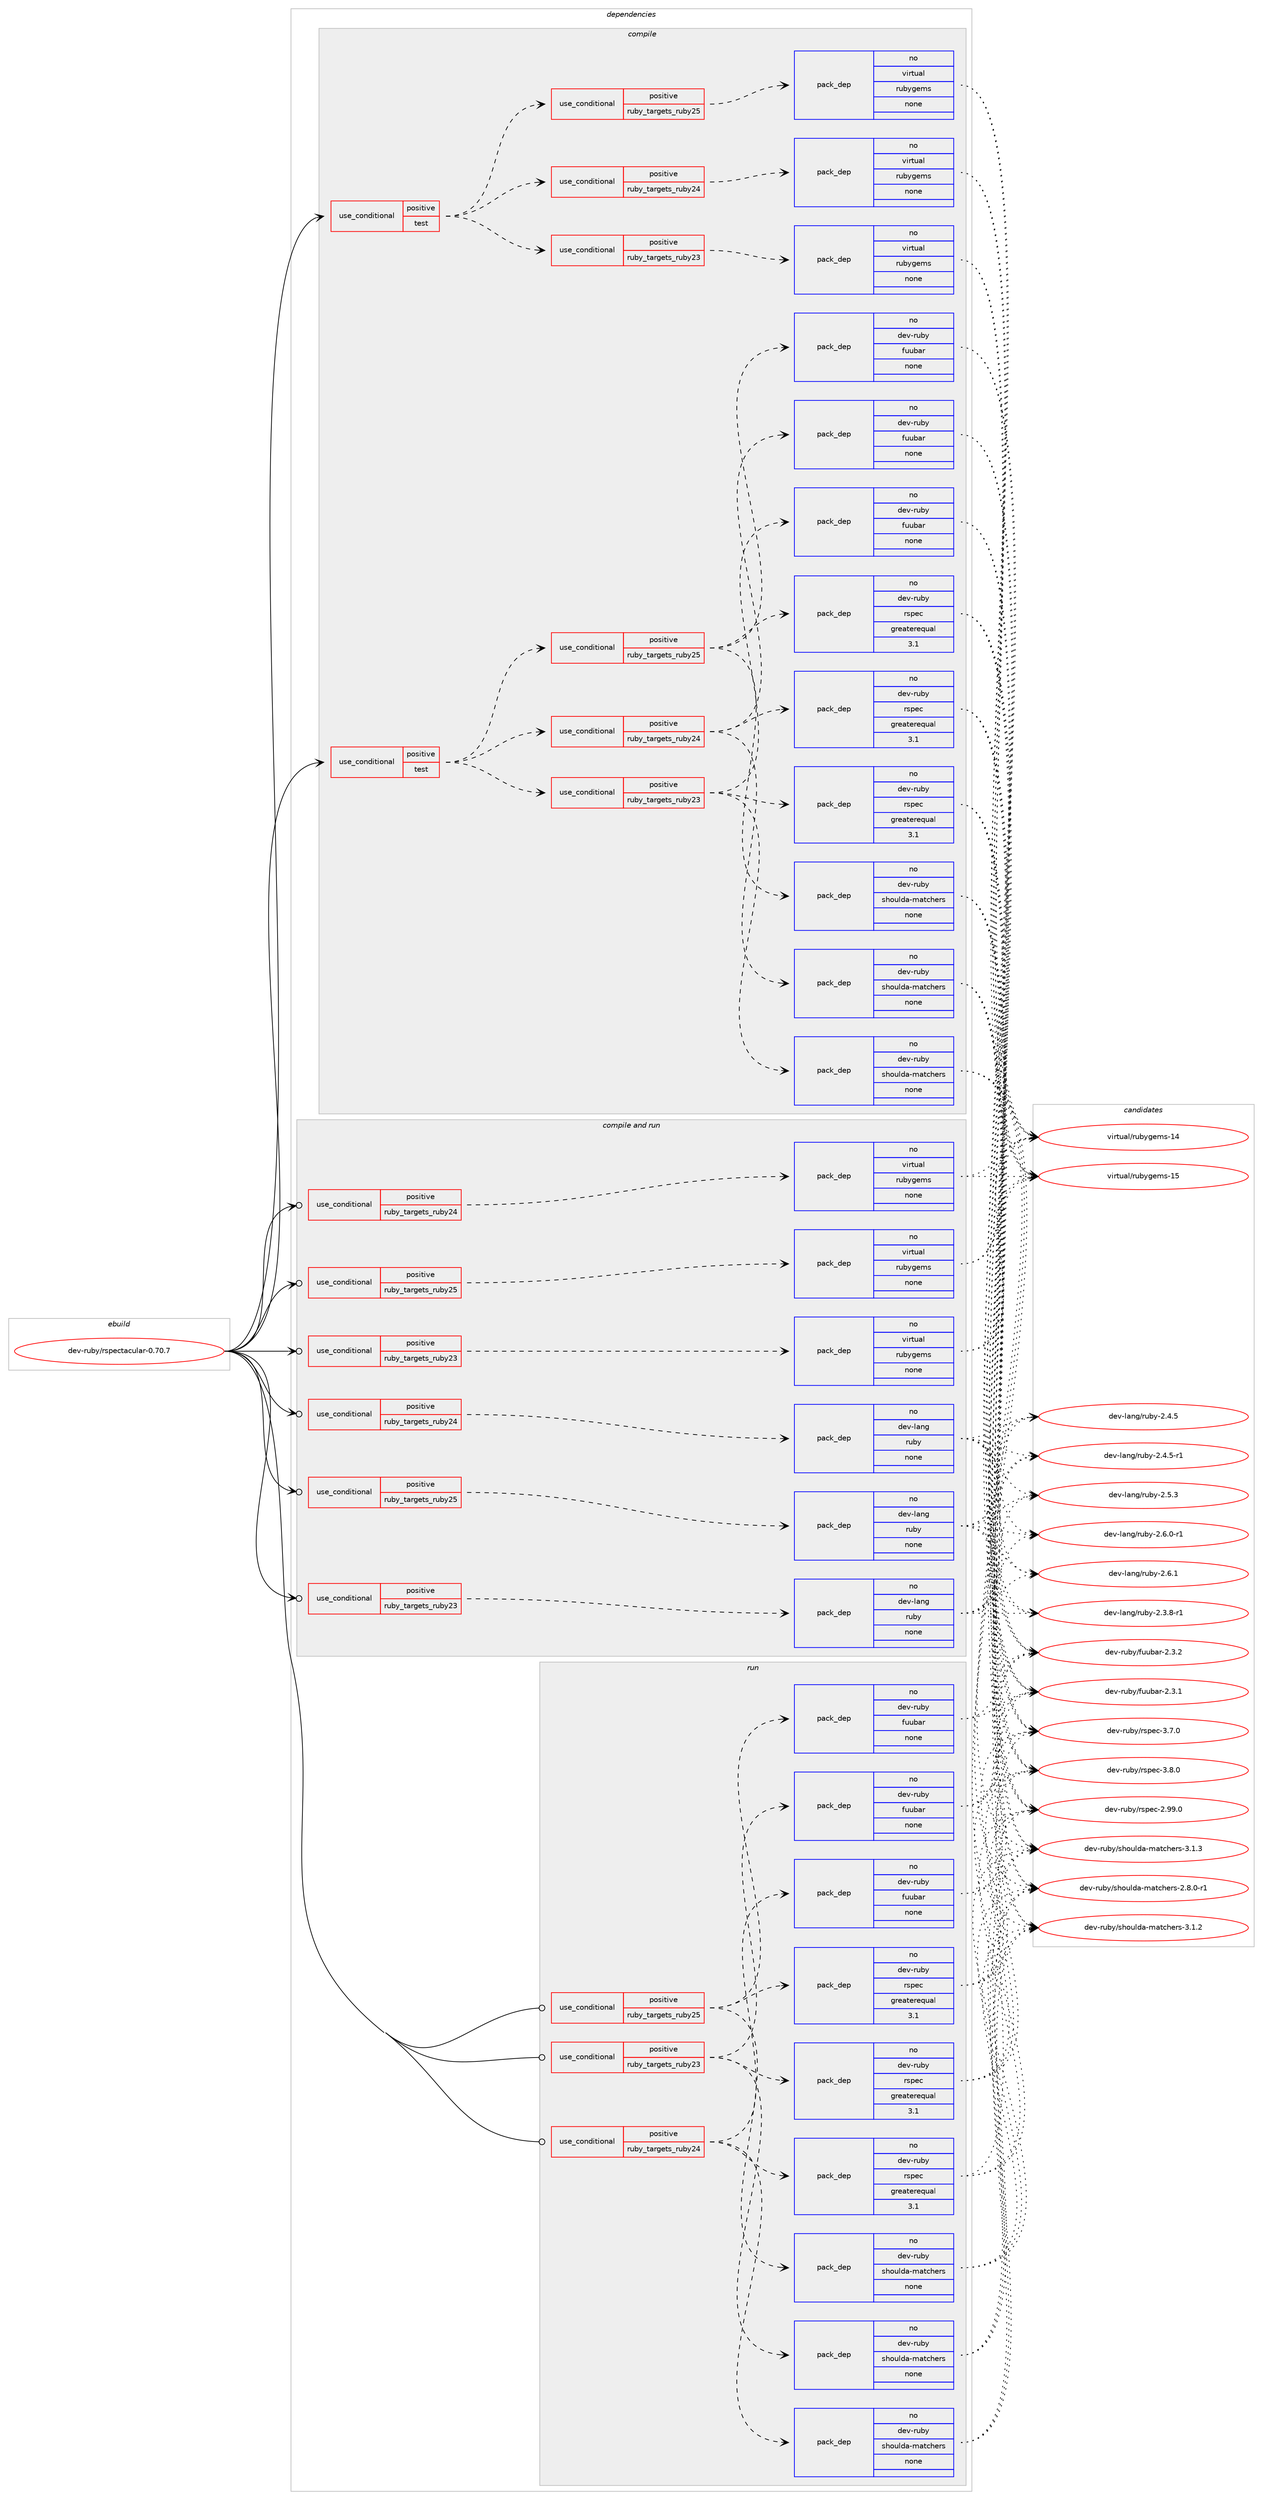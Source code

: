 digraph prolog {

# *************
# Graph options
# *************

newrank=true;
concentrate=true;
compound=true;
graph [rankdir=LR,fontname=Helvetica,fontsize=10,ranksep=1.5];#, ranksep=2.5, nodesep=0.2];
edge  [arrowhead=vee];
node  [fontname=Helvetica,fontsize=10];

# **********
# The ebuild
# **********

subgraph cluster_leftcol {
color=gray;
rank=same;
label=<<i>ebuild</i>>;
id [label="dev-ruby/rspectacular-0.70.7", color=red, width=4, href="../dev-ruby/rspectacular-0.70.7.svg"];
}

# ****************
# The dependencies
# ****************

subgraph cluster_midcol {
color=gray;
label=<<i>dependencies</i>>;
subgraph cluster_compile {
fillcolor="#eeeeee";
style=filled;
label=<<i>compile</i>>;
subgraph cond414594 {
dependency1521777 [label=<<TABLE BORDER="0" CELLBORDER="1" CELLSPACING="0" CELLPADDING="4"><TR><TD ROWSPAN="3" CELLPADDING="10">use_conditional</TD></TR><TR><TD>positive</TD></TR><TR><TD>test</TD></TR></TABLE>>, shape=none, color=red];
subgraph cond414595 {
dependency1521778 [label=<<TABLE BORDER="0" CELLBORDER="1" CELLSPACING="0" CELLPADDING="4"><TR><TD ROWSPAN="3" CELLPADDING="10">use_conditional</TD></TR><TR><TD>positive</TD></TR><TR><TD>ruby_targets_ruby23</TD></TR></TABLE>>, shape=none, color=red];
subgraph pack1083677 {
dependency1521779 [label=<<TABLE BORDER="0" CELLBORDER="1" CELLSPACING="0" CELLPADDING="4" WIDTH="220"><TR><TD ROWSPAN="6" CELLPADDING="30">pack_dep</TD></TR><TR><TD WIDTH="110">no</TD></TR><TR><TD>dev-ruby</TD></TR><TR><TD>rspec</TD></TR><TR><TD>greaterequal</TD></TR><TR><TD>3.1</TD></TR></TABLE>>, shape=none, color=blue];
}
dependency1521778:e -> dependency1521779:w [weight=20,style="dashed",arrowhead="vee"];
subgraph pack1083678 {
dependency1521780 [label=<<TABLE BORDER="0" CELLBORDER="1" CELLSPACING="0" CELLPADDING="4" WIDTH="220"><TR><TD ROWSPAN="6" CELLPADDING="30">pack_dep</TD></TR><TR><TD WIDTH="110">no</TD></TR><TR><TD>dev-ruby</TD></TR><TR><TD>fuubar</TD></TR><TR><TD>none</TD></TR><TR><TD></TD></TR></TABLE>>, shape=none, color=blue];
}
dependency1521778:e -> dependency1521780:w [weight=20,style="dashed",arrowhead="vee"];
subgraph pack1083679 {
dependency1521781 [label=<<TABLE BORDER="0" CELLBORDER="1" CELLSPACING="0" CELLPADDING="4" WIDTH="220"><TR><TD ROWSPAN="6" CELLPADDING="30">pack_dep</TD></TR><TR><TD WIDTH="110">no</TD></TR><TR><TD>dev-ruby</TD></TR><TR><TD>shoulda-matchers</TD></TR><TR><TD>none</TD></TR><TR><TD></TD></TR></TABLE>>, shape=none, color=blue];
}
dependency1521778:e -> dependency1521781:w [weight=20,style="dashed",arrowhead="vee"];
}
dependency1521777:e -> dependency1521778:w [weight=20,style="dashed",arrowhead="vee"];
subgraph cond414596 {
dependency1521782 [label=<<TABLE BORDER="0" CELLBORDER="1" CELLSPACING="0" CELLPADDING="4"><TR><TD ROWSPAN="3" CELLPADDING="10">use_conditional</TD></TR><TR><TD>positive</TD></TR><TR><TD>ruby_targets_ruby24</TD></TR></TABLE>>, shape=none, color=red];
subgraph pack1083680 {
dependency1521783 [label=<<TABLE BORDER="0" CELLBORDER="1" CELLSPACING="0" CELLPADDING="4" WIDTH="220"><TR><TD ROWSPAN="6" CELLPADDING="30">pack_dep</TD></TR><TR><TD WIDTH="110">no</TD></TR><TR><TD>dev-ruby</TD></TR><TR><TD>rspec</TD></TR><TR><TD>greaterequal</TD></TR><TR><TD>3.1</TD></TR></TABLE>>, shape=none, color=blue];
}
dependency1521782:e -> dependency1521783:w [weight=20,style="dashed",arrowhead="vee"];
subgraph pack1083681 {
dependency1521784 [label=<<TABLE BORDER="0" CELLBORDER="1" CELLSPACING="0" CELLPADDING="4" WIDTH="220"><TR><TD ROWSPAN="6" CELLPADDING="30">pack_dep</TD></TR><TR><TD WIDTH="110">no</TD></TR><TR><TD>dev-ruby</TD></TR><TR><TD>fuubar</TD></TR><TR><TD>none</TD></TR><TR><TD></TD></TR></TABLE>>, shape=none, color=blue];
}
dependency1521782:e -> dependency1521784:w [weight=20,style="dashed",arrowhead="vee"];
subgraph pack1083682 {
dependency1521785 [label=<<TABLE BORDER="0" CELLBORDER="1" CELLSPACING="0" CELLPADDING="4" WIDTH="220"><TR><TD ROWSPAN="6" CELLPADDING="30">pack_dep</TD></TR><TR><TD WIDTH="110">no</TD></TR><TR><TD>dev-ruby</TD></TR><TR><TD>shoulda-matchers</TD></TR><TR><TD>none</TD></TR><TR><TD></TD></TR></TABLE>>, shape=none, color=blue];
}
dependency1521782:e -> dependency1521785:w [weight=20,style="dashed",arrowhead="vee"];
}
dependency1521777:e -> dependency1521782:w [weight=20,style="dashed",arrowhead="vee"];
subgraph cond414597 {
dependency1521786 [label=<<TABLE BORDER="0" CELLBORDER="1" CELLSPACING="0" CELLPADDING="4"><TR><TD ROWSPAN="3" CELLPADDING="10">use_conditional</TD></TR><TR><TD>positive</TD></TR><TR><TD>ruby_targets_ruby25</TD></TR></TABLE>>, shape=none, color=red];
subgraph pack1083683 {
dependency1521787 [label=<<TABLE BORDER="0" CELLBORDER="1" CELLSPACING="0" CELLPADDING="4" WIDTH="220"><TR><TD ROWSPAN="6" CELLPADDING="30">pack_dep</TD></TR><TR><TD WIDTH="110">no</TD></TR><TR><TD>dev-ruby</TD></TR><TR><TD>rspec</TD></TR><TR><TD>greaterequal</TD></TR><TR><TD>3.1</TD></TR></TABLE>>, shape=none, color=blue];
}
dependency1521786:e -> dependency1521787:w [weight=20,style="dashed",arrowhead="vee"];
subgraph pack1083684 {
dependency1521788 [label=<<TABLE BORDER="0" CELLBORDER="1" CELLSPACING="0" CELLPADDING="4" WIDTH="220"><TR><TD ROWSPAN="6" CELLPADDING="30">pack_dep</TD></TR><TR><TD WIDTH="110">no</TD></TR><TR><TD>dev-ruby</TD></TR><TR><TD>fuubar</TD></TR><TR><TD>none</TD></TR><TR><TD></TD></TR></TABLE>>, shape=none, color=blue];
}
dependency1521786:e -> dependency1521788:w [weight=20,style="dashed",arrowhead="vee"];
subgraph pack1083685 {
dependency1521789 [label=<<TABLE BORDER="0" CELLBORDER="1" CELLSPACING="0" CELLPADDING="4" WIDTH="220"><TR><TD ROWSPAN="6" CELLPADDING="30">pack_dep</TD></TR><TR><TD WIDTH="110">no</TD></TR><TR><TD>dev-ruby</TD></TR><TR><TD>shoulda-matchers</TD></TR><TR><TD>none</TD></TR><TR><TD></TD></TR></TABLE>>, shape=none, color=blue];
}
dependency1521786:e -> dependency1521789:w [weight=20,style="dashed",arrowhead="vee"];
}
dependency1521777:e -> dependency1521786:w [weight=20,style="dashed",arrowhead="vee"];
}
id:e -> dependency1521777:w [weight=20,style="solid",arrowhead="vee"];
subgraph cond414598 {
dependency1521790 [label=<<TABLE BORDER="0" CELLBORDER="1" CELLSPACING="0" CELLPADDING="4"><TR><TD ROWSPAN="3" CELLPADDING="10">use_conditional</TD></TR><TR><TD>positive</TD></TR><TR><TD>test</TD></TR></TABLE>>, shape=none, color=red];
subgraph cond414599 {
dependency1521791 [label=<<TABLE BORDER="0" CELLBORDER="1" CELLSPACING="0" CELLPADDING="4"><TR><TD ROWSPAN="3" CELLPADDING="10">use_conditional</TD></TR><TR><TD>positive</TD></TR><TR><TD>ruby_targets_ruby23</TD></TR></TABLE>>, shape=none, color=red];
subgraph pack1083686 {
dependency1521792 [label=<<TABLE BORDER="0" CELLBORDER="1" CELLSPACING="0" CELLPADDING="4" WIDTH="220"><TR><TD ROWSPAN="6" CELLPADDING="30">pack_dep</TD></TR><TR><TD WIDTH="110">no</TD></TR><TR><TD>virtual</TD></TR><TR><TD>rubygems</TD></TR><TR><TD>none</TD></TR><TR><TD></TD></TR></TABLE>>, shape=none, color=blue];
}
dependency1521791:e -> dependency1521792:w [weight=20,style="dashed",arrowhead="vee"];
}
dependency1521790:e -> dependency1521791:w [weight=20,style="dashed",arrowhead="vee"];
subgraph cond414600 {
dependency1521793 [label=<<TABLE BORDER="0" CELLBORDER="1" CELLSPACING="0" CELLPADDING="4"><TR><TD ROWSPAN="3" CELLPADDING="10">use_conditional</TD></TR><TR><TD>positive</TD></TR><TR><TD>ruby_targets_ruby24</TD></TR></TABLE>>, shape=none, color=red];
subgraph pack1083687 {
dependency1521794 [label=<<TABLE BORDER="0" CELLBORDER="1" CELLSPACING="0" CELLPADDING="4" WIDTH="220"><TR><TD ROWSPAN="6" CELLPADDING="30">pack_dep</TD></TR><TR><TD WIDTH="110">no</TD></TR><TR><TD>virtual</TD></TR><TR><TD>rubygems</TD></TR><TR><TD>none</TD></TR><TR><TD></TD></TR></TABLE>>, shape=none, color=blue];
}
dependency1521793:e -> dependency1521794:w [weight=20,style="dashed",arrowhead="vee"];
}
dependency1521790:e -> dependency1521793:w [weight=20,style="dashed",arrowhead="vee"];
subgraph cond414601 {
dependency1521795 [label=<<TABLE BORDER="0" CELLBORDER="1" CELLSPACING="0" CELLPADDING="4"><TR><TD ROWSPAN="3" CELLPADDING="10">use_conditional</TD></TR><TR><TD>positive</TD></TR><TR><TD>ruby_targets_ruby25</TD></TR></TABLE>>, shape=none, color=red];
subgraph pack1083688 {
dependency1521796 [label=<<TABLE BORDER="0" CELLBORDER="1" CELLSPACING="0" CELLPADDING="4" WIDTH="220"><TR><TD ROWSPAN="6" CELLPADDING="30">pack_dep</TD></TR><TR><TD WIDTH="110">no</TD></TR><TR><TD>virtual</TD></TR><TR><TD>rubygems</TD></TR><TR><TD>none</TD></TR><TR><TD></TD></TR></TABLE>>, shape=none, color=blue];
}
dependency1521795:e -> dependency1521796:w [weight=20,style="dashed",arrowhead="vee"];
}
dependency1521790:e -> dependency1521795:w [weight=20,style="dashed",arrowhead="vee"];
}
id:e -> dependency1521790:w [weight=20,style="solid",arrowhead="vee"];
}
subgraph cluster_compileandrun {
fillcolor="#eeeeee";
style=filled;
label=<<i>compile and run</i>>;
subgraph cond414602 {
dependency1521797 [label=<<TABLE BORDER="0" CELLBORDER="1" CELLSPACING="0" CELLPADDING="4"><TR><TD ROWSPAN="3" CELLPADDING="10">use_conditional</TD></TR><TR><TD>positive</TD></TR><TR><TD>ruby_targets_ruby23</TD></TR></TABLE>>, shape=none, color=red];
subgraph pack1083689 {
dependency1521798 [label=<<TABLE BORDER="0" CELLBORDER="1" CELLSPACING="0" CELLPADDING="4" WIDTH="220"><TR><TD ROWSPAN="6" CELLPADDING="30">pack_dep</TD></TR><TR><TD WIDTH="110">no</TD></TR><TR><TD>dev-lang</TD></TR><TR><TD>ruby</TD></TR><TR><TD>none</TD></TR><TR><TD></TD></TR></TABLE>>, shape=none, color=blue];
}
dependency1521797:e -> dependency1521798:w [weight=20,style="dashed",arrowhead="vee"];
}
id:e -> dependency1521797:w [weight=20,style="solid",arrowhead="odotvee"];
subgraph cond414603 {
dependency1521799 [label=<<TABLE BORDER="0" CELLBORDER="1" CELLSPACING="0" CELLPADDING="4"><TR><TD ROWSPAN="3" CELLPADDING="10">use_conditional</TD></TR><TR><TD>positive</TD></TR><TR><TD>ruby_targets_ruby23</TD></TR></TABLE>>, shape=none, color=red];
subgraph pack1083690 {
dependency1521800 [label=<<TABLE BORDER="0" CELLBORDER="1" CELLSPACING="0" CELLPADDING="4" WIDTH="220"><TR><TD ROWSPAN="6" CELLPADDING="30">pack_dep</TD></TR><TR><TD WIDTH="110">no</TD></TR><TR><TD>virtual</TD></TR><TR><TD>rubygems</TD></TR><TR><TD>none</TD></TR><TR><TD></TD></TR></TABLE>>, shape=none, color=blue];
}
dependency1521799:e -> dependency1521800:w [weight=20,style="dashed",arrowhead="vee"];
}
id:e -> dependency1521799:w [weight=20,style="solid",arrowhead="odotvee"];
subgraph cond414604 {
dependency1521801 [label=<<TABLE BORDER="0" CELLBORDER="1" CELLSPACING="0" CELLPADDING="4"><TR><TD ROWSPAN="3" CELLPADDING="10">use_conditional</TD></TR><TR><TD>positive</TD></TR><TR><TD>ruby_targets_ruby24</TD></TR></TABLE>>, shape=none, color=red];
subgraph pack1083691 {
dependency1521802 [label=<<TABLE BORDER="0" CELLBORDER="1" CELLSPACING="0" CELLPADDING="4" WIDTH="220"><TR><TD ROWSPAN="6" CELLPADDING="30">pack_dep</TD></TR><TR><TD WIDTH="110">no</TD></TR><TR><TD>dev-lang</TD></TR><TR><TD>ruby</TD></TR><TR><TD>none</TD></TR><TR><TD></TD></TR></TABLE>>, shape=none, color=blue];
}
dependency1521801:e -> dependency1521802:w [weight=20,style="dashed",arrowhead="vee"];
}
id:e -> dependency1521801:w [weight=20,style="solid",arrowhead="odotvee"];
subgraph cond414605 {
dependency1521803 [label=<<TABLE BORDER="0" CELLBORDER="1" CELLSPACING="0" CELLPADDING="4"><TR><TD ROWSPAN="3" CELLPADDING="10">use_conditional</TD></TR><TR><TD>positive</TD></TR><TR><TD>ruby_targets_ruby24</TD></TR></TABLE>>, shape=none, color=red];
subgraph pack1083692 {
dependency1521804 [label=<<TABLE BORDER="0" CELLBORDER="1" CELLSPACING="0" CELLPADDING="4" WIDTH="220"><TR><TD ROWSPAN="6" CELLPADDING="30">pack_dep</TD></TR><TR><TD WIDTH="110">no</TD></TR><TR><TD>virtual</TD></TR><TR><TD>rubygems</TD></TR><TR><TD>none</TD></TR><TR><TD></TD></TR></TABLE>>, shape=none, color=blue];
}
dependency1521803:e -> dependency1521804:w [weight=20,style="dashed",arrowhead="vee"];
}
id:e -> dependency1521803:w [weight=20,style="solid",arrowhead="odotvee"];
subgraph cond414606 {
dependency1521805 [label=<<TABLE BORDER="0" CELLBORDER="1" CELLSPACING="0" CELLPADDING="4"><TR><TD ROWSPAN="3" CELLPADDING="10">use_conditional</TD></TR><TR><TD>positive</TD></TR><TR><TD>ruby_targets_ruby25</TD></TR></TABLE>>, shape=none, color=red];
subgraph pack1083693 {
dependency1521806 [label=<<TABLE BORDER="0" CELLBORDER="1" CELLSPACING="0" CELLPADDING="4" WIDTH="220"><TR><TD ROWSPAN="6" CELLPADDING="30">pack_dep</TD></TR><TR><TD WIDTH="110">no</TD></TR><TR><TD>dev-lang</TD></TR><TR><TD>ruby</TD></TR><TR><TD>none</TD></TR><TR><TD></TD></TR></TABLE>>, shape=none, color=blue];
}
dependency1521805:e -> dependency1521806:w [weight=20,style="dashed",arrowhead="vee"];
}
id:e -> dependency1521805:w [weight=20,style="solid",arrowhead="odotvee"];
subgraph cond414607 {
dependency1521807 [label=<<TABLE BORDER="0" CELLBORDER="1" CELLSPACING="0" CELLPADDING="4"><TR><TD ROWSPAN="3" CELLPADDING="10">use_conditional</TD></TR><TR><TD>positive</TD></TR><TR><TD>ruby_targets_ruby25</TD></TR></TABLE>>, shape=none, color=red];
subgraph pack1083694 {
dependency1521808 [label=<<TABLE BORDER="0" CELLBORDER="1" CELLSPACING="0" CELLPADDING="4" WIDTH="220"><TR><TD ROWSPAN="6" CELLPADDING="30">pack_dep</TD></TR><TR><TD WIDTH="110">no</TD></TR><TR><TD>virtual</TD></TR><TR><TD>rubygems</TD></TR><TR><TD>none</TD></TR><TR><TD></TD></TR></TABLE>>, shape=none, color=blue];
}
dependency1521807:e -> dependency1521808:w [weight=20,style="dashed",arrowhead="vee"];
}
id:e -> dependency1521807:w [weight=20,style="solid",arrowhead="odotvee"];
}
subgraph cluster_run {
fillcolor="#eeeeee";
style=filled;
label=<<i>run</i>>;
subgraph cond414608 {
dependency1521809 [label=<<TABLE BORDER="0" CELLBORDER="1" CELLSPACING="0" CELLPADDING="4"><TR><TD ROWSPAN="3" CELLPADDING="10">use_conditional</TD></TR><TR><TD>positive</TD></TR><TR><TD>ruby_targets_ruby23</TD></TR></TABLE>>, shape=none, color=red];
subgraph pack1083695 {
dependency1521810 [label=<<TABLE BORDER="0" CELLBORDER="1" CELLSPACING="0" CELLPADDING="4" WIDTH="220"><TR><TD ROWSPAN="6" CELLPADDING="30">pack_dep</TD></TR><TR><TD WIDTH="110">no</TD></TR><TR><TD>dev-ruby</TD></TR><TR><TD>rspec</TD></TR><TR><TD>greaterequal</TD></TR><TR><TD>3.1</TD></TR></TABLE>>, shape=none, color=blue];
}
dependency1521809:e -> dependency1521810:w [weight=20,style="dashed",arrowhead="vee"];
subgraph pack1083696 {
dependency1521811 [label=<<TABLE BORDER="0" CELLBORDER="1" CELLSPACING="0" CELLPADDING="4" WIDTH="220"><TR><TD ROWSPAN="6" CELLPADDING="30">pack_dep</TD></TR><TR><TD WIDTH="110">no</TD></TR><TR><TD>dev-ruby</TD></TR><TR><TD>fuubar</TD></TR><TR><TD>none</TD></TR><TR><TD></TD></TR></TABLE>>, shape=none, color=blue];
}
dependency1521809:e -> dependency1521811:w [weight=20,style="dashed",arrowhead="vee"];
subgraph pack1083697 {
dependency1521812 [label=<<TABLE BORDER="0" CELLBORDER="1" CELLSPACING="0" CELLPADDING="4" WIDTH="220"><TR><TD ROWSPAN="6" CELLPADDING="30">pack_dep</TD></TR><TR><TD WIDTH="110">no</TD></TR><TR><TD>dev-ruby</TD></TR><TR><TD>shoulda-matchers</TD></TR><TR><TD>none</TD></TR><TR><TD></TD></TR></TABLE>>, shape=none, color=blue];
}
dependency1521809:e -> dependency1521812:w [weight=20,style="dashed",arrowhead="vee"];
}
id:e -> dependency1521809:w [weight=20,style="solid",arrowhead="odot"];
subgraph cond414609 {
dependency1521813 [label=<<TABLE BORDER="0" CELLBORDER="1" CELLSPACING="0" CELLPADDING="4"><TR><TD ROWSPAN="3" CELLPADDING="10">use_conditional</TD></TR><TR><TD>positive</TD></TR><TR><TD>ruby_targets_ruby24</TD></TR></TABLE>>, shape=none, color=red];
subgraph pack1083698 {
dependency1521814 [label=<<TABLE BORDER="0" CELLBORDER="1" CELLSPACING="0" CELLPADDING="4" WIDTH="220"><TR><TD ROWSPAN="6" CELLPADDING="30">pack_dep</TD></TR><TR><TD WIDTH="110">no</TD></TR><TR><TD>dev-ruby</TD></TR><TR><TD>rspec</TD></TR><TR><TD>greaterequal</TD></TR><TR><TD>3.1</TD></TR></TABLE>>, shape=none, color=blue];
}
dependency1521813:e -> dependency1521814:w [weight=20,style="dashed",arrowhead="vee"];
subgraph pack1083699 {
dependency1521815 [label=<<TABLE BORDER="0" CELLBORDER="1" CELLSPACING="0" CELLPADDING="4" WIDTH="220"><TR><TD ROWSPAN="6" CELLPADDING="30">pack_dep</TD></TR><TR><TD WIDTH="110">no</TD></TR><TR><TD>dev-ruby</TD></TR><TR><TD>fuubar</TD></TR><TR><TD>none</TD></TR><TR><TD></TD></TR></TABLE>>, shape=none, color=blue];
}
dependency1521813:e -> dependency1521815:w [weight=20,style="dashed",arrowhead="vee"];
subgraph pack1083700 {
dependency1521816 [label=<<TABLE BORDER="0" CELLBORDER="1" CELLSPACING="0" CELLPADDING="4" WIDTH="220"><TR><TD ROWSPAN="6" CELLPADDING="30">pack_dep</TD></TR><TR><TD WIDTH="110">no</TD></TR><TR><TD>dev-ruby</TD></TR><TR><TD>shoulda-matchers</TD></TR><TR><TD>none</TD></TR><TR><TD></TD></TR></TABLE>>, shape=none, color=blue];
}
dependency1521813:e -> dependency1521816:w [weight=20,style="dashed",arrowhead="vee"];
}
id:e -> dependency1521813:w [weight=20,style="solid",arrowhead="odot"];
subgraph cond414610 {
dependency1521817 [label=<<TABLE BORDER="0" CELLBORDER="1" CELLSPACING="0" CELLPADDING="4"><TR><TD ROWSPAN="3" CELLPADDING="10">use_conditional</TD></TR><TR><TD>positive</TD></TR><TR><TD>ruby_targets_ruby25</TD></TR></TABLE>>, shape=none, color=red];
subgraph pack1083701 {
dependency1521818 [label=<<TABLE BORDER="0" CELLBORDER="1" CELLSPACING="0" CELLPADDING="4" WIDTH="220"><TR><TD ROWSPAN="6" CELLPADDING="30">pack_dep</TD></TR><TR><TD WIDTH="110">no</TD></TR><TR><TD>dev-ruby</TD></TR><TR><TD>rspec</TD></TR><TR><TD>greaterequal</TD></TR><TR><TD>3.1</TD></TR></TABLE>>, shape=none, color=blue];
}
dependency1521817:e -> dependency1521818:w [weight=20,style="dashed",arrowhead="vee"];
subgraph pack1083702 {
dependency1521819 [label=<<TABLE BORDER="0" CELLBORDER="1" CELLSPACING="0" CELLPADDING="4" WIDTH="220"><TR><TD ROWSPAN="6" CELLPADDING="30">pack_dep</TD></TR><TR><TD WIDTH="110">no</TD></TR><TR><TD>dev-ruby</TD></TR><TR><TD>fuubar</TD></TR><TR><TD>none</TD></TR><TR><TD></TD></TR></TABLE>>, shape=none, color=blue];
}
dependency1521817:e -> dependency1521819:w [weight=20,style="dashed",arrowhead="vee"];
subgraph pack1083703 {
dependency1521820 [label=<<TABLE BORDER="0" CELLBORDER="1" CELLSPACING="0" CELLPADDING="4" WIDTH="220"><TR><TD ROWSPAN="6" CELLPADDING="30">pack_dep</TD></TR><TR><TD WIDTH="110">no</TD></TR><TR><TD>dev-ruby</TD></TR><TR><TD>shoulda-matchers</TD></TR><TR><TD>none</TD></TR><TR><TD></TD></TR></TABLE>>, shape=none, color=blue];
}
dependency1521817:e -> dependency1521820:w [weight=20,style="dashed",arrowhead="vee"];
}
id:e -> dependency1521817:w [weight=20,style="solid",arrowhead="odot"];
}
}

# **************
# The candidates
# **************

subgraph cluster_choices {
rank=same;
color=gray;
label=<<i>candidates</i>>;

subgraph choice1083677 {
color=black;
nodesep=1;
choice1001011184511411798121471141151121019945504657574648 [label="dev-ruby/rspec-2.99.0", color=red, width=4,href="../dev-ruby/rspec-2.99.0.svg"];
choice10010111845114117981214711411511210199455146554648 [label="dev-ruby/rspec-3.7.0", color=red, width=4,href="../dev-ruby/rspec-3.7.0.svg"];
choice10010111845114117981214711411511210199455146564648 [label="dev-ruby/rspec-3.8.0", color=red, width=4,href="../dev-ruby/rspec-3.8.0.svg"];
dependency1521779:e -> choice1001011184511411798121471141151121019945504657574648:w [style=dotted,weight="100"];
dependency1521779:e -> choice10010111845114117981214711411511210199455146554648:w [style=dotted,weight="100"];
dependency1521779:e -> choice10010111845114117981214711411511210199455146564648:w [style=dotted,weight="100"];
}
subgraph choice1083678 {
color=black;
nodesep=1;
choice1001011184511411798121471021171179897114455046514649 [label="dev-ruby/fuubar-2.3.1", color=red, width=4,href="../dev-ruby/fuubar-2.3.1.svg"];
choice1001011184511411798121471021171179897114455046514650 [label="dev-ruby/fuubar-2.3.2", color=red, width=4,href="../dev-ruby/fuubar-2.3.2.svg"];
dependency1521780:e -> choice1001011184511411798121471021171179897114455046514649:w [style=dotted,weight="100"];
dependency1521780:e -> choice1001011184511411798121471021171179897114455046514650:w [style=dotted,weight="100"];
}
subgraph choice1083679 {
color=black;
nodesep=1;
choice100101118451141179812147115104111117108100974510997116991041011141154550465646484511449 [label="dev-ruby/shoulda-matchers-2.8.0-r1", color=red, width=4,href="../dev-ruby/shoulda-matchers-2.8.0-r1.svg"];
choice10010111845114117981214711510411111710810097451099711699104101114115455146494650 [label="dev-ruby/shoulda-matchers-3.1.2", color=red, width=4,href="../dev-ruby/shoulda-matchers-3.1.2.svg"];
choice10010111845114117981214711510411111710810097451099711699104101114115455146494651 [label="dev-ruby/shoulda-matchers-3.1.3", color=red, width=4,href="../dev-ruby/shoulda-matchers-3.1.3.svg"];
dependency1521781:e -> choice100101118451141179812147115104111117108100974510997116991041011141154550465646484511449:w [style=dotted,weight="100"];
dependency1521781:e -> choice10010111845114117981214711510411111710810097451099711699104101114115455146494650:w [style=dotted,weight="100"];
dependency1521781:e -> choice10010111845114117981214711510411111710810097451099711699104101114115455146494651:w [style=dotted,weight="100"];
}
subgraph choice1083680 {
color=black;
nodesep=1;
choice1001011184511411798121471141151121019945504657574648 [label="dev-ruby/rspec-2.99.0", color=red, width=4,href="../dev-ruby/rspec-2.99.0.svg"];
choice10010111845114117981214711411511210199455146554648 [label="dev-ruby/rspec-3.7.0", color=red, width=4,href="../dev-ruby/rspec-3.7.0.svg"];
choice10010111845114117981214711411511210199455146564648 [label="dev-ruby/rspec-3.8.0", color=red, width=4,href="../dev-ruby/rspec-3.8.0.svg"];
dependency1521783:e -> choice1001011184511411798121471141151121019945504657574648:w [style=dotted,weight="100"];
dependency1521783:e -> choice10010111845114117981214711411511210199455146554648:w [style=dotted,weight="100"];
dependency1521783:e -> choice10010111845114117981214711411511210199455146564648:w [style=dotted,weight="100"];
}
subgraph choice1083681 {
color=black;
nodesep=1;
choice1001011184511411798121471021171179897114455046514649 [label="dev-ruby/fuubar-2.3.1", color=red, width=4,href="../dev-ruby/fuubar-2.3.1.svg"];
choice1001011184511411798121471021171179897114455046514650 [label="dev-ruby/fuubar-2.3.2", color=red, width=4,href="../dev-ruby/fuubar-2.3.2.svg"];
dependency1521784:e -> choice1001011184511411798121471021171179897114455046514649:w [style=dotted,weight="100"];
dependency1521784:e -> choice1001011184511411798121471021171179897114455046514650:w [style=dotted,weight="100"];
}
subgraph choice1083682 {
color=black;
nodesep=1;
choice100101118451141179812147115104111117108100974510997116991041011141154550465646484511449 [label="dev-ruby/shoulda-matchers-2.8.0-r1", color=red, width=4,href="../dev-ruby/shoulda-matchers-2.8.0-r1.svg"];
choice10010111845114117981214711510411111710810097451099711699104101114115455146494650 [label="dev-ruby/shoulda-matchers-3.1.2", color=red, width=4,href="../dev-ruby/shoulda-matchers-3.1.2.svg"];
choice10010111845114117981214711510411111710810097451099711699104101114115455146494651 [label="dev-ruby/shoulda-matchers-3.1.3", color=red, width=4,href="../dev-ruby/shoulda-matchers-3.1.3.svg"];
dependency1521785:e -> choice100101118451141179812147115104111117108100974510997116991041011141154550465646484511449:w [style=dotted,weight="100"];
dependency1521785:e -> choice10010111845114117981214711510411111710810097451099711699104101114115455146494650:w [style=dotted,weight="100"];
dependency1521785:e -> choice10010111845114117981214711510411111710810097451099711699104101114115455146494651:w [style=dotted,weight="100"];
}
subgraph choice1083683 {
color=black;
nodesep=1;
choice1001011184511411798121471141151121019945504657574648 [label="dev-ruby/rspec-2.99.0", color=red, width=4,href="../dev-ruby/rspec-2.99.0.svg"];
choice10010111845114117981214711411511210199455146554648 [label="dev-ruby/rspec-3.7.0", color=red, width=4,href="../dev-ruby/rspec-3.7.0.svg"];
choice10010111845114117981214711411511210199455146564648 [label="dev-ruby/rspec-3.8.0", color=red, width=4,href="../dev-ruby/rspec-3.8.0.svg"];
dependency1521787:e -> choice1001011184511411798121471141151121019945504657574648:w [style=dotted,weight="100"];
dependency1521787:e -> choice10010111845114117981214711411511210199455146554648:w [style=dotted,weight="100"];
dependency1521787:e -> choice10010111845114117981214711411511210199455146564648:w [style=dotted,weight="100"];
}
subgraph choice1083684 {
color=black;
nodesep=1;
choice1001011184511411798121471021171179897114455046514649 [label="dev-ruby/fuubar-2.3.1", color=red, width=4,href="../dev-ruby/fuubar-2.3.1.svg"];
choice1001011184511411798121471021171179897114455046514650 [label="dev-ruby/fuubar-2.3.2", color=red, width=4,href="../dev-ruby/fuubar-2.3.2.svg"];
dependency1521788:e -> choice1001011184511411798121471021171179897114455046514649:w [style=dotted,weight="100"];
dependency1521788:e -> choice1001011184511411798121471021171179897114455046514650:w [style=dotted,weight="100"];
}
subgraph choice1083685 {
color=black;
nodesep=1;
choice100101118451141179812147115104111117108100974510997116991041011141154550465646484511449 [label="dev-ruby/shoulda-matchers-2.8.0-r1", color=red, width=4,href="../dev-ruby/shoulda-matchers-2.8.0-r1.svg"];
choice10010111845114117981214711510411111710810097451099711699104101114115455146494650 [label="dev-ruby/shoulda-matchers-3.1.2", color=red, width=4,href="../dev-ruby/shoulda-matchers-3.1.2.svg"];
choice10010111845114117981214711510411111710810097451099711699104101114115455146494651 [label="dev-ruby/shoulda-matchers-3.1.3", color=red, width=4,href="../dev-ruby/shoulda-matchers-3.1.3.svg"];
dependency1521789:e -> choice100101118451141179812147115104111117108100974510997116991041011141154550465646484511449:w [style=dotted,weight="100"];
dependency1521789:e -> choice10010111845114117981214711510411111710810097451099711699104101114115455146494650:w [style=dotted,weight="100"];
dependency1521789:e -> choice10010111845114117981214711510411111710810097451099711699104101114115455146494651:w [style=dotted,weight="100"];
}
subgraph choice1083686 {
color=black;
nodesep=1;
choice118105114116117971084711411798121103101109115454952 [label="virtual/rubygems-14", color=red, width=4,href="../virtual/rubygems-14.svg"];
choice118105114116117971084711411798121103101109115454953 [label="virtual/rubygems-15", color=red, width=4,href="../virtual/rubygems-15.svg"];
dependency1521792:e -> choice118105114116117971084711411798121103101109115454952:w [style=dotted,weight="100"];
dependency1521792:e -> choice118105114116117971084711411798121103101109115454953:w [style=dotted,weight="100"];
}
subgraph choice1083687 {
color=black;
nodesep=1;
choice118105114116117971084711411798121103101109115454952 [label="virtual/rubygems-14", color=red, width=4,href="../virtual/rubygems-14.svg"];
choice118105114116117971084711411798121103101109115454953 [label="virtual/rubygems-15", color=red, width=4,href="../virtual/rubygems-15.svg"];
dependency1521794:e -> choice118105114116117971084711411798121103101109115454952:w [style=dotted,weight="100"];
dependency1521794:e -> choice118105114116117971084711411798121103101109115454953:w [style=dotted,weight="100"];
}
subgraph choice1083688 {
color=black;
nodesep=1;
choice118105114116117971084711411798121103101109115454952 [label="virtual/rubygems-14", color=red, width=4,href="../virtual/rubygems-14.svg"];
choice118105114116117971084711411798121103101109115454953 [label="virtual/rubygems-15", color=red, width=4,href="../virtual/rubygems-15.svg"];
dependency1521796:e -> choice118105114116117971084711411798121103101109115454952:w [style=dotted,weight="100"];
dependency1521796:e -> choice118105114116117971084711411798121103101109115454953:w [style=dotted,weight="100"];
}
subgraph choice1083689 {
color=black;
nodesep=1;
choice100101118451089711010347114117981214550465146564511449 [label="dev-lang/ruby-2.3.8-r1", color=red, width=4,href="../dev-lang/ruby-2.3.8-r1.svg"];
choice10010111845108971101034711411798121455046524653 [label="dev-lang/ruby-2.4.5", color=red, width=4,href="../dev-lang/ruby-2.4.5.svg"];
choice100101118451089711010347114117981214550465246534511449 [label="dev-lang/ruby-2.4.5-r1", color=red, width=4,href="../dev-lang/ruby-2.4.5-r1.svg"];
choice10010111845108971101034711411798121455046534651 [label="dev-lang/ruby-2.5.3", color=red, width=4,href="../dev-lang/ruby-2.5.3.svg"];
choice100101118451089711010347114117981214550465446484511449 [label="dev-lang/ruby-2.6.0-r1", color=red, width=4,href="../dev-lang/ruby-2.6.0-r1.svg"];
choice10010111845108971101034711411798121455046544649 [label="dev-lang/ruby-2.6.1", color=red, width=4,href="../dev-lang/ruby-2.6.1.svg"];
dependency1521798:e -> choice100101118451089711010347114117981214550465146564511449:w [style=dotted,weight="100"];
dependency1521798:e -> choice10010111845108971101034711411798121455046524653:w [style=dotted,weight="100"];
dependency1521798:e -> choice100101118451089711010347114117981214550465246534511449:w [style=dotted,weight="100"];
dependency1521798:e -> choice10010111845108971101034711411798121455046534651:w [style=dotted,weight="100"];
dependency1521798:e -> choice100101118451089711010347114117981214550465446484511449:w [style=dotted,weight="100"];
dependency1521798:e -> choice10010111845108971101034711411798121455046544649:w [style=dotted,weight="100"];
}
subgraph choice1083690 {
color=black;
nodesep=1;
choice118105114116117971084711411798121103101109115454952 [label="virtual/rubygems-14", color=red, width=4,href="../virtual/rubygems-14.svg"];
choice118105114116117971084711411798121103101109115454953 [label="virtual/rubygems-15", color=red, width=4,href="../virtual/rubygems-15.svg"];
dependency1521800:e -> choice118105114116117971084711411798121103101109115454952:w [style=dotted,weight="100"];
dependency1521800:e -> choice118105114116117971084711411798121103101109115454953:w [style=dotted,weight="100"];
}
subgraph choice1083691 {
color=black;
nodesep=1;
choice100101118451089711010347114117981214550465146564511449 [label="dev-lang/ruby-2.3.8-r1", color=red, width=4,href="../dev-lang/ruby-2.3.8-r1.svg"];
choice10010111845108971101034711411798121455046524653 [label="dev-lang/ruby-2.4.5", color=red, width=4,href="../dev-lang/ruby-2.4.5.svg"];
choice100101118451089711010347114117981214550465246534511449 [label="dev-lang/ruby-2.4.5-r1", color=red, width=4,href="../dev-lang/ruby-2.4.5-r1.svg"];
choice10010111845108971101034711411798121455046534651 [label="dev-lang/ruby-2.5.3", color=red, width=4,href="../dev-lang/ruby-2.5.3.svg"];
choice100101118451089711010347114117981214550465446484511449 [label="dev-lang/ruby-2.6.0-r1", color=red, width=4,href="../dev-lang/ruby-2.6.0-r1.svg"];
choice10010111845108971101034711411798121455046544649 [label="dev-lang/ruby-2.6.1", color=red, width=4,href="../dev-lang/ruby-2.6.1.svg"];
dependency1521802:e -> choice100101118451089711010347114117981214550465146564511449:w [style=dotted,weight="100"];
dependency1521802:e -> choice10010111845108971101034711411798121455046524653:w [style=dotted,weight="100"];
dependency1521802:e -> choice100101118451089711010347114117981214550465246534511449:w [style=dotted,weight="100"];
dependency1521802:e -> choice10010111845108971101034711411798121455046534651:w [style=dotted,weight="100"];
dependency1521802:e -> choice100101118451089711010347114117981214550465446484511449:w [style=dotted,weight="100"];
dependency1521802:e -> choice10010111845108971101034711411798121455046544649:w [style=dotted,weight="100"];
}
subgraph choice1083692 {
color=black;
nodesep=1;
choice118105114116117971084711411798121103101109115454952 [label="virtual/rubygems-14", color=red, width=4,href="../virtual/rubygems-14.svg"];
choice118105114116117971084711411798121103101109115454953 [label="virtual/rubygems-15", color=red, width=4,href="../virtual/rubygems-15.svg"];
dependency1521804:e -> choice118105114116117971084711411798121103101109115454952:w [style=dotted,weight="100"];
dependency1521804:e -> choice118105114116117971084711411798121103101109115454953:w [style=dotted,weight="100"];
}
subgraph choice1083693 {
color=black;
nodesep=1;
choice100101118451089711010347114117981214550465146564511449 [label="dev-lang/ruby-2.3.8-r1", color=red, width=4,href="../dev-lang/ruby-2.3.8-r1.svg"];
choice10010111845108971101034711411798121455046524653 [label="dev-lang/ruby-2.4.5", color=red, width=4,href="../dev-lang/ruby-2.4.5.svg"];
choice100101118451089711010347114117981214550465246534511449 [label="dev-lang/ruby-2.4.5-r1", color=red, width=4,href="../dev-lang/ruby-2.4.5-r1.svg"];
choice10010111845108971101034711411798121455046534651 [label="dev-lang/ruby-2.5.3", color=red, width=4,href="../dev-lang/ruby-2.5.3.svg"];
choice100101118451089711010347114117981214550465446484511449 [label="dev-lang/ruby-2.6.0-r1", color=red, width=4,href="../dev-lang/ruby-2.6.0-r1.svg"];
choice10010111845108971101034711411798121455046544649 [label="dev-lang/ruby-2.6.1", color=red, width=4,href="../dev-lang/ruby-2.6.1.svg"];
dependency1521806:e -> choice100101118451089711010347114117981214550465146564511449:w [style=dotted,weight="100"];
dependency1521806:e -> choice10010111845108971101034711411798121455046524653:w [style=dotted,weight="100"];
dependency1521806:e -> choice100101118451089711010347114117981214550465246534511449:w [style=dotted,weight="100"];
dependency1521806:e -> choice10010111845108971101034711411798121455046534651:w [style=dotted,weight="100"];
dependency1521806:e -> choice100101118451089711010347114117981214550465446484511449:w [style=dotted,weight="100"];
dependency1521806:e -> choice10010111845108971101034711411798121455046544649:w [style=dotted,weight="100"];
}
subgraph choice1083694 {
color=black;
nodesep=1;
choice118105114116117971084711411798121103101109115454952 [label="virtual/rubygems-14", color=red, width=4,href="../virtual/rubygems-14.svg"];
choice118105114116117971084711411798121103101109115454953 [label="virtual/rubygems-15", color=red, width=4,href="../virtual/rubygems-15.svg"];
dependency1521808:e -> choice118105114116117971084711411798121103101109115454952:w [style=dotted,weight="100"];
dependency1521808:e -> choice118105114116117971084711411798121103101109115454953:w [style=dotted,weight="100"];
}
subgraph choice1083695 {
color=black;
nodesep=1;
choice1001011184511411798121471141151121019945504657574648 [label="dev-ruby/rspec-2.99.0", color=red, width=4,href="../dev-ruby/rspec-2.99.0.svg"];
choice10010111845114117981214711411511210199455146554648 [label="dev-ruby/rspec-3.7.0", color=red, width=4,href="../dev-ruby/rspec-3.7.0.svg"];
choice10010111845114117981214711411511210199455146564648 [label="dev-ruby/rspec-3.8.0", color=red, width=4,href="../dev-ruby/rspec-3.8.0.svg"];
dependency1521810:e -> choice1001011184511411798121471141151121019945504657574648:w [style=dotted,weight="100"];
dependency1521810:e -> choice10010111845114117981214711411511210199455146554648:w [style=dotted,weight="100"];
dependency1521810:e -> choice10010111845114117981214711411511210199455146564648:w [style=dotted,weight="100"];
}
subgraph choice1083696 {
color=black;
nodesep=1;
choice1001011184511411798121471021171179897114455046514649 [label="dev-ruby/fuubar-2.3.1", color=red, width=4,href="../dev-ruby/fuubar-2.3.1.svg"];
choice1001011184511411798121471021171179897114455046514650 [label="dev-ruby/fuubar-2.3.2", color=red, width=4,href="../dev-ruby/fuubar-2.3.2.svg"];
dependency1521811:e -> choice1001011184511411798121471021171179897114455046514649:w [style=dotted,weight="100"];
dependency1521811:e -> choice1001011184511411798121471021171179897114455046514650:w [style=dotted,weight="100"];
}
subgraph choice1083697 {
color=black;
nodesep=1;
choice100101118451141179812147115104111117108100974510997116991041011141154550465646484511449 [label="dev-ruby/shoulda-matchers-2.8.0-r1", color=red, width=4,href="../dev-ruby/shoulda-matchers-2.8.0-r1.svg"];
choice10010111845114117981214711510411111710810097451099711699104101114115455146494650 [label="dev-ruby/shoulda-matchers-3.1.2", color=red, width=4,href="../dev-ruby/shoulda-matchers-3.1.2.svg"];
choice10010111845114117981214711510411111710810097451099711699104101114115455146494651 [label="dev-ruby/shoulda-matchers-3.1.3", color=red, width=4,href="../dev-ruby/shoulda-matchers-3.1.3.svg"];
dependency1521812:e -> choice100101118451141179812147115104111117108100974510997116991041011141154550465646484511449:w [style=dotted,weight="100"];
dependency1521812:e -> choice10010111845114117981214711510411111710810097451099711699104101114115455146494650:w [style=dotted,weight="100"];
dependency1521812:e -> choice10010111845114117981214711510411111710810097451099711699104101114115455146494651:w [style=dotted,weight="100"];
}
subgraph choice1083698 {
color=black;
nodesep=1;
choice1001011184511411798121471141151121019945504657574648 [label="dev-ruby/rspec-2.99.0", color=red, width=4,href="../dev-ruby/rspec-2.99.0.svg"];
choice10010111845114117981214711411511210199455146554648 [label="dev-ruby/rspec-3.7.0", color=red, width=4,href="../dev-ruby/rspec-3.7.0.svg"];
choice10010111845114117981214711411511210199455146564648 [label="dev-ruby/rspec-3.8.0", color=red, width=4,href="../dev-ruby/rspec-3.8.0.svg"];
dependency1521814:e -> choice1001011184511411798121471141151121019945504657574648:w [style=dotted,weight="100"];
dependency1521814:e -> choice10010111845114117981214711411511210199455146554648:w [style=dotted,weight="100"];
dependency1521814:e -> choice10010111845114117981214711411511210199455146564648:w [style=dotted,weight="100"];
}
subgraph choice1083699 {
color=black;
nodesep=1;
choice1001011184511411798121471021171179897114455046514649 [label="dev-ruby/fuubar-2.3.1", color=red, width=4,href="../dev-ruby/fuubar-2.3.1.svg"];
choice1001011184511411798121471021171179897114455046514650 [label="dev-ruby/fuubar-2.3.2", color=red, width=4,href="../dev-ruby/fuubar-2.3.2.svg"];
dependency1521815:e -> choice1001011184511411798121471021171179897114455046514649:w [style=dotted,weight="100"];
dependency1521815:e -> choice1001011184511411798121471021171179897114455046514650:w [style=dotted,weight="100"];
}
subgraph choice1083700 {
color=black;
nodesep=1;
choice100101118451141179812147115104111117108100974510997116991041011141154550465646484511449 [label="dev-ruby/shoulda-matchers-2.8.0-r1", color=red, width=4,href="../dev-ruby/shoulda-matchers-2.8.0-r1.svg"];
choice10010111845114117981214711510411111710810097451099711699104101114115455146494650 [label="dev-ruby/shoulda-matchers-3.1.2", color=red, width=4,href="../dev-ruby/shoulda-matchers-3.1.2.svg"];
choice10010111845114117981214711510411111710810097451099711699104101114115455146494651 [label="dev-ruby/shoulda-matchers-3.1.3", color=red, width=4,href="../dev-ruby/shoulda-matchers-3.1.3.svg"];
dependency1521816:e -> choice100101118451141179812147115104111117108100974510997116991041011141154550465646484511449:w [style=dotted,weight="100"];
dependency1521816:e -> choice10010111845114117981214711510411111710810097451099711699104101114115455146494650:w [style=dotted,weight="100"];
dependency1521816:e -> choice10010111845114117981214711510411111710810097451099711699104101114115455146494651:w [style=dotted,weight="100"];
}
subgraph choice1083701 {
color=black;
nodesep=1;
choice1001011184511411798121471141151121019945504657574648 [label="dev-ruby/rspec-2.99.0", color=red, width=4,href="../dev-ruby/rspec-2.99.0.svg"];
choice10010111845114117981214711411511210199455146554648 [label="dev-ruby/rspec-3.7.0", color=red, width=4,href="../dev-ruby/rspec-3.7.0.svg"];
choice10010111845114117981214711411511210199455146564648 [label="dev-ruby/rspec-3.8.0", color=red, width=4,href="../dev-ruby/rspec-3.8.0.svg"];
dependency1521818:e -> choice1001011184511411798121471141151121019945504657574648:w [style=dotted,weight="100"];
dependency1521818:e -> choice10010111845114117981214711411511210199455146554648:w [style=dotted,weight="100"];
dependency1521818:e -> choice10010111845114117981214711411511210199455146564648:w [style=dotted,weight="100"];
}
subgraph choice1083702 {
color=black;
nodesep=1;
choice1001011184511411798121471021171179897114455046514649 [label="dev-ruby/fuubar-2.3.1", color=red, width=4,href="../dev-ruby/fuubar-2.3.1.svg"];
choice1001011184511411798121471021171179897114455046514650 [label="dev-ruby/fuubar-2.3.2", color=red, width=4,href="../dev-ruby/fuubar-2.3.2.svg"];
dependency1521819:e -> choice1001011184511411798121471021171179897114455046514649:w [style=dotted,weight="100"];
dependency1521819:e -> choice1001011184511411798121471021171179897114455046514650:w [style=dotted,weight="100"];
}
subgraph choice1083703 {
color=black;
nodesep=1;
choice100101118451141179812147115104111117108100974510997116991041011141154550465646484511449 [label="dev-ruby/shoulda-matchers-2.8.0-r1", color=red, width=4,href="../dev-ruby/shoulda-matchers-2.8.0-r1.svg"];
choice10010111845114117981214711510411111710810097451099711699104101114115455146494650 [label="dev-ruby/shoulda-matchers-3.1.2", color=red, width=4,href="../dev-ruby/shoulda-matchers-3.1.2.svg"];
choice10010111845114117981214711510411111710810097451099711699104101114115455146494651 [label="dev-ruby/shoulda-matchers-3.1.3", color=red, width=4,href="../dev-ruby/shoulda-matchers-3.1.3.svg"];
dependency1521820:e -> choice100101118451141179812147115104111117108100974510997116991041011141154550465646484511449:w [style=dotted,weight="100"];
dependency1521820:e -> choice10010111845114117981214711510411111710810097451099711699104101114115455146494650:w [style=dotted,weight="100"];
dependency1521820:e -> choice10010111845114117981214711510411111710810097451099711699104101114115455146494651:w [style=dotted,weight="100"];
}
}

}
